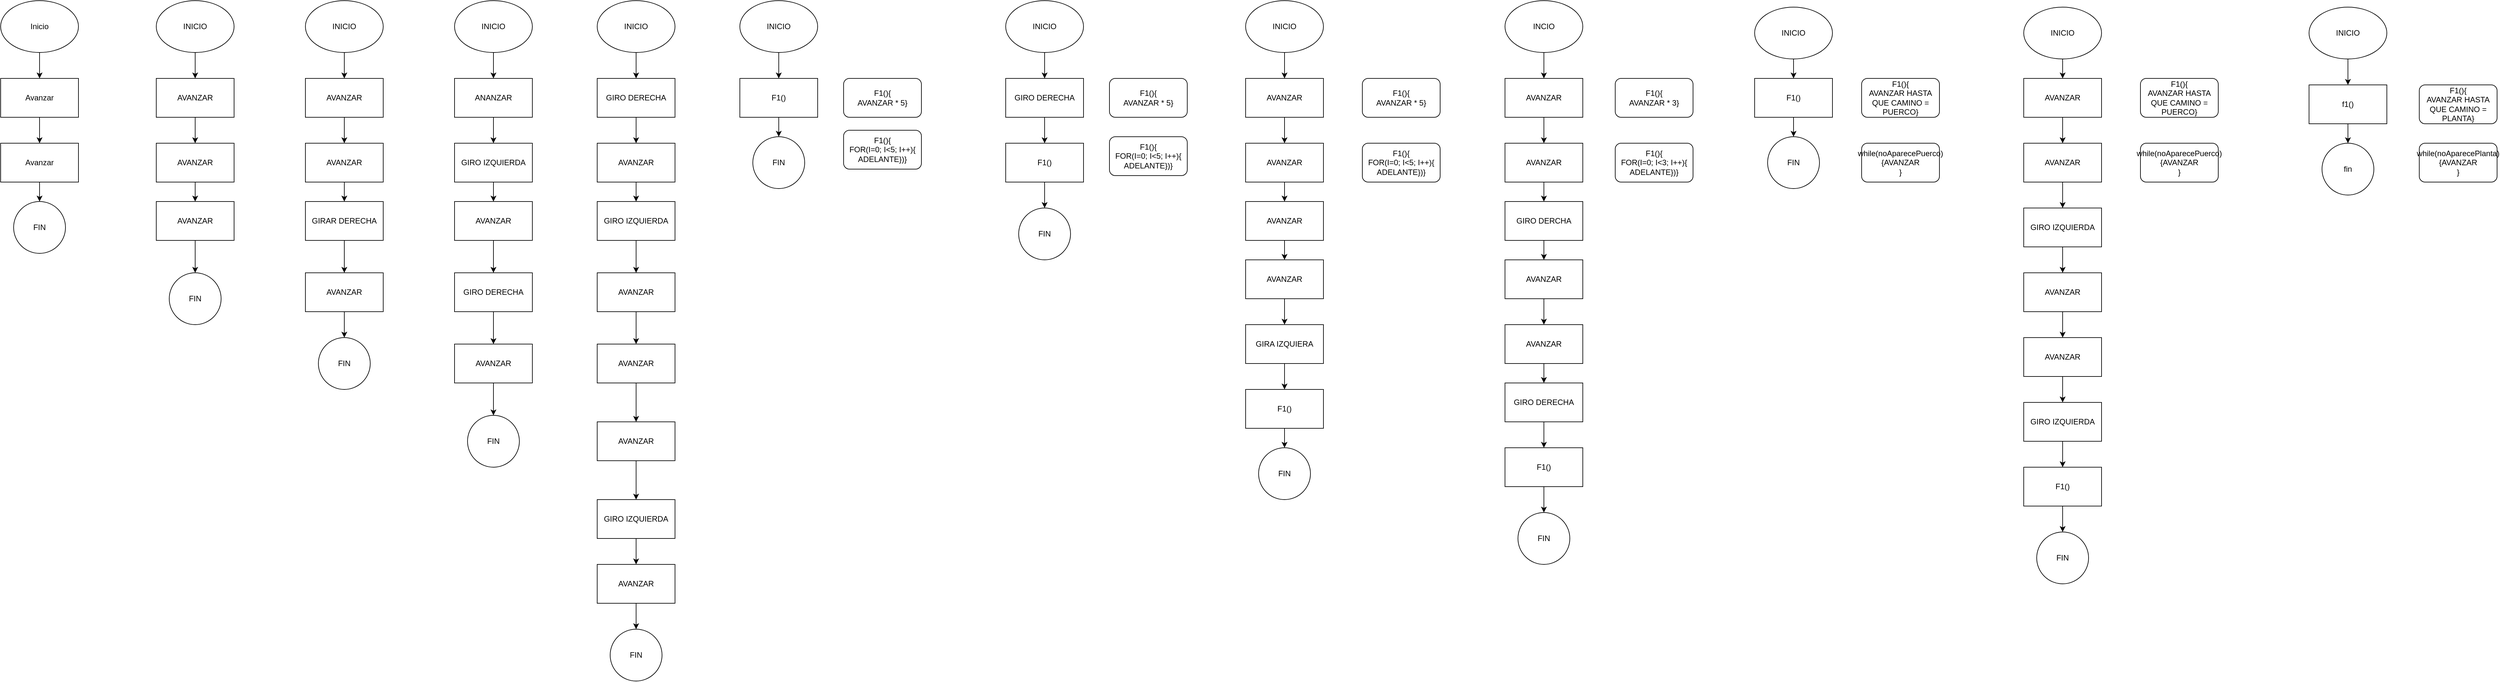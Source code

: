 <mxfile version="22.0.8" type="github">
  <diagram name="Página-1" id="nG2BLnMAiYX497vtZy3k">
    <mxGraphModel dx="2240" dy="956" grid="1" gridSize="10" guides="1" tooltips="1" connect="1" arrows="1" fold="1" page="1" pageScale="1" pageWidth="827" pageHeight="1169" math="0" shadow="0">
      <root>
        <mxCell id="0" />
        <mxCell id="1" parent="0" />
        <mxCell id="Sp6Hr5cD-yyscrK-2srB-3" value="" style="edgeStyle=orthogonalEdgeStyle;rounded=0;orthogonalLoop=1;jettySize=auto;html=1;" edge="1" parent="1" source="Sp6Hr5cD-yyscrK-2srB-1" target="Sp6Hr5cD-yyscrK-2srB-2">
          <mxGeometry relative="1" as="geometry" />
        </mxCell>
        <mxCell id="Sp6Hr5cD-yyscrK-2srB-1" value="Inicio" style="ellipse;whiteSpace=wrap;html=1;" vertex="1" parent="1">
          <mxGeometry x="70" y="30" width="120" height="80" as="geometry" />
        </mxCell>
        <mxCell id="Sp6Hr5cD-yyscrK-2srB-5" value="" style="edgeStyle=orthogonalEdgeStyle;rounded=0;orthogonalLoop=1;jettySize=auto;html=1;" edge="1" parent="1" source="Sp6Hr5cD-yyscrK-2srB-2" target="Sp6Hr5cD-yyscrK-2srB-4">
          <mxGeometry relative="1" as="geometry" />
        </mxCell>
        <mxCell id="Sp6Hr5cD-yyscrK-2srB-2" value="Avanzar" style="whiteSpace=wrap;html=1;" vertex="1" parent="1">
          <mxGeometry x="70" y="150" width="120" height="60" as="geometry" />
        </mxCell>
        <mxCell id="Sp6Hr5cD-yyscrK-2srB-9" value="" style="edgeStyle=orthogonalEdgeStyle;rounded=0;orthogonalLoop=1;jettySize=auto;html=1;" edge="1" parent="1" source="Sp6Hr5cD-yyscrK-2srB-4" target="Sp6Hr5cD-yyscrK-2srB-8">
          <mxGeometry relative="1" as="geometry" />
        </mxCell>
        <mxCell id="Sp6Hr5cD-yyscrK-2srB-4" value="Avanzar" style="whiteSpace=wrap;html=1;" vertex="1" parent="1">
          <mxGeometry x="70" y="250" width="120" height="60" as="geometry" />
        </mxCell>
        <mxCell id="Sp6Hr5cD-yyscrK-2srB-8" value="FIN" style="ellipse;whiteSpace=wrap;html=1;" vertex="1" parent="1">
          <mxGeometry x="90" y="340" width="80" height="80" as="geometry" />
        </mxCell>
        <mxCell id="Sp6Hr5cD-yyscrK-2srB-12" value="" style="edgeStyle=orthogonalEdgeStyle;rounded=0;orthogonalLoop=1;jettySize=auto;html=1;" edge="1" parent="1" source="Sp6Hr5cD-yyscrK-2srB-10" target="Sp6Hr5cD-yyscrK-2srB-11">
          <mxGeometry relative="1" as="geometry" />
        </mxCell>
        <mxCell id="Sp6Hr5cD-yyscrK-2srB-10" value="INICIO" style="ellipse;whiteSpace=wrap;html=1;" vertex="1" parent="1">
          <mxGeometry x="310" y="30" width="120" height="80" as="geometry" />
        </mxCell>
        <mxCell id="Sp6Hr5cD-yyscrK-2srB-14" value="" style="edgeStyle=orthogonalEdgeStyle;rounded=0;orthogonalLoop=1;jettySize=auto;html=1;" edge="1" parent="1" source="Sp6Hr5cD-yyscrK-2srB-11" target="Sp6Hr5cD-yyscrK-2srB-13">
          <mxGeometry relative="1" as="geometry" />
        </mxCell>
        <mxCell id="Sp6Hr5cD-yyscrK-2srB-11" value="AVANZAR" style="whiteSpace=wrap;html=1;" vertex="1" parent="1">
          <mxGeometry x="310" y="150" width="120" height="60" as="geometry" />
        </mxCell>
        <mxCell id="Sp6Hr5cD-yyscrK-2srB-16" value="" style="edgeStyle=orthogonalEdgeStyle;rounded=0;orthogonalLoop=1;jettySize=auto;html=1;" edge="1" parent="1" source="Sp6Hr5cD-yyscrK-2srB-13" target="Sp6Hr5cD-yyscrK-2srB-15">
          <mxGeometry relative="1" as="geometry" />
        </mxCell>
        <mxCell id="Sp6Hr5cD-yyscrK-2srB-13" value="AVANZAR" style="whiteSpace=wrap;html=1;" vertex="1" parent="1">
          <mxGeometry x="310" y="250" width="120" height="60" as="geometry" />
        </mxCell>
        <mxCell id="Sp6Hr5cD-yyscrK-2srB-18" value="" style="edgeStyle=orthogonalEdgeStyle;rounded=0;orthogonalLoop=1;jettySize=auto;html=1;" edge="1" parent="1" source="Sp6Hr5cD-yyscrK-2srB-15" target="Sp6Hr5cD-yyscrK-2srB-17">
          <mxGeometry relative="1" as="geometry" />
        </mxCell>
        <mxCell id="Sp6Hr5cD-yyscrK-2srB-15" value="AVANZAR" style="whiteSpace=wrap;html=1;" vertex="1" parent="1">
          <mxGeometry x="310" y="340" width="120" height="60" as="geometry" />
        </mxCell>
        <mxCell id="Sp6Hr5cD-yyscrK-2srB-17" value="FIN" style="ellipse;whiteSpace=wrap;html=1;" vertex="1" parent="1">
          <mxGeometry x="330" y="450" width="80" height="80" as="geometry" />
        </mxCell>
        <mxCell id="Sp6Hr5cD-yyscrK-2srB-21" value="" style="edgeStyle=orthogonalEdgeStyle;rounded=0;orthogonalLoop=1;jettySize=auto;html=1;" edge="1" parent="1" source="Sp6Hr5cD-yyscrK-2srB-19" target="Sp6Hr5cD-yyscrK-2srB-20">
          <mxGeometry relative="1" as="geometry" />
        </mxCell>
        <mxCell id="Sp6Hr5cD-yyscrK-2srB-19" value="INICIO" style="ellipse;whiteSpace=wrap;html=1;" vertex="1" parent="1">
          <mxGeometry x="540" y="30" width="120" height="80" as="geometry" />
        </mxCell>
        <mxCell id="Sp6Hr5cD-yyscrK-2srB-23" value="" style="edgeStyle=orthogonalEdgeStyle;rounded=0;orthogonalLoop=1;jettySize=auto;html=1;" edge="1" parent="1" source="Sp6Hr5cD-yyscrK-2srB-20" target="Sp6Hr5cD-yyscrK-2srB-22">
          <mxGeometry relative="1" as="geometry" />
        </mxCell>
        <mxCell id="Sp6Hr5cD-yyscrK-2srB-20" value="AVANZAR" style="whiteSpace=wrap;html=1;" vertex="1" parent="1">
          <mxGeometry x="540" y="150" width="120" height="60" as="geometry" />
        </mxCell>
        <mxCell id="Sp6Hr5cD-yyscrK-2srB-25" value="" style="edgeStyle=orthogonalEdgeStyle;rounded=0;orthogonalLoop=1;jettySize=auto;html=1;" edge="1" parent="1" source="Sp6Hr5cD-yyscrK-2srB-22" target="Sp6Hr5cD-yyscrK-2srB-24">
          <mxGeometry relative="1" as="geometry" />
        </mxCell>
        <mxCell id="Sp6Hr5cD-yyscrK-2srB-22" value="AVANZAR" style="whiteSpace=wrap;html=1;" vertex="1" parent="1">
          <mxGeometry x="540" y="250" width="120" height="60" as="geometry" />
        </mxCell>
        <mxCell id="Sp6Hr5cD-yyscrK-2srB-27" value="" style="edgeStyle=orthogonalEdgeStyle;rounded=0;orthogonalLoop=1;jettySize=auto;html=1;" edge="1" parent="1" source="Sp6Hr5cD-yyscrK-2srB-24" target="Sp6Hr5cD-yyscrK-2srB-26">
          <mxGeometry relative="1" as="geometry" />
        </mxCell>
        <mxCell id="Sp6Hr5cD-yyscrK-2srB-24" value="GIRAR DERECHA" style="whiteSpace=wrap;html=1;" vertex="1" parent="1">
          <mxGeometry x="540" y="340" width="120" height="60" as="geometry" />
        </mxCell>
        <mxCell id="Sp6Hr5cD-yyscrK-2srB-29" value="" style="edgeStyle=orthogonalEdgeStyle;rounded=0;orthogonalLoop=1;jettySize=auto;html=1;" edge="1" parent="1" source="Sp6Hr5cD-yyscrK-2srB-26" target="Sp6Hr5cD-yyscrK-2srB-28">
          <mxGeometry relative="1" as="geometry" />
        </mxCell>
        <mxCell id="Sp6Hr5cD-yyscrK-2srB-26" value="AVANZAR" style="whiteSpace=wrap;html=1;" vertex="1" parent="1">
          <mxGeometry x="540" y="450" width="120" height="60" as="geometry" />
        </mxCell>
        <mxCell id="Sp6Hr5cD-yyscrK-2srB-28" value="FIN" style="ellipse;whiteSpace=wrap;html=1;" vertex="1" parent="1">
          <mxGeometry x="560" y="550" width="80" height="80" as="geometry" />
        </mxCell>
        <mxCell id="Sp6Hr5cD-yyscrK-2srB-32" value="" style="edgeStyle=orthogonalEdgeStyle;rounded=0;orthogonalLoop=1;jettySize=auto;html=1;" edge="1" parent="1" source="Sp6Hr5cD-yyscrK-2srB-30" target="Sp6Hr5cD-yyscrK-2srB-31">
          <mxGeometry relative="1" as="geometry" />
        </mxCell>
        <mxCell id="Sp6Hr5cD-yyscrK-2srB-30" value="INICIO" style="ellipse;whiteSpace=wrap;html=1;" vertex="1" parent="1">
          <mxGeometry x="770" y="30" width="120" height="80" as="geometry" />
        </mxCell>
        <mxCell id="Sp6Hr5cD-yyscrK-2srB-34" value="" style="edgeStyle=orthogonalEdgeStyle;rounded=0;orthogonalLoop=1;jettySize=auto;html=1;" edge="1" parent="1" source="Sp6Hr5cD-yyscrK-2srB-31" target="Sp6Hr5cD-yyscrK-2srB-33">
          <mxGeometry relative="1" as="geometry" />
        </mxCell>
        <mxCell id="Sp6Hr5cD-yyscrK-2srB-31" value="ANANZAR" style="whiteSpace=wrap;html=1;" vertex="1" parent="1">
          <mxGeometry x="770" y="150" width="120" height="60" as="geometry" />
        </mxCell>
        <mxCell id="Sp6Hr5cD-yyscrK-2srB-36" value="" style="edgeStyle=orthogonalEdgeStyle;rounded=0;orthogonalLoop=1;jettySize=auto;html=1;" edge="1" parent="1" source="Sp6Hr5cD-yyscrK-2srB-33" target="Sp6Hr5cD-yyscrK-2srB-35">
          <mxGeometry relative="1" as="geometry" />
        </mxCell>
        <mxCell id="Sp6Hr5cD-yyscrK-2srB-33" value="GIRO IZQUIERDA" style="whiteSpace=wrap;html=1;" vertex="1" parent="1">
          <mxGeometry x="770" y="250" width="120" height="60" as="geometry" />
        </mxCell>
        <mxCell id="Sp6Hr5cD-yyscrK-2srB-38" value="" style="edgeStyle=orthogonalEdgeStyle;rounded=0;orthogonalLoop=1;jettySize=auto;html=1;" edge="1" parent="1" source="Sp6Hr5cD-yyscrK-2srB-35" target="Sp6Hr5cD-yyscrK-2srB-37">
          <mxGeometry relative="1" as="geometry" />
        </mxCell>
        <mxCell id="Sp6Hr5cD-yyscrK-2srB-35" value="AVANZAR" style="whiteSpace=wrap;html=1;" vertex="1" parent="1">
          <mxGeometry x="770" y="340" width="120" height="60" as="geometry" />
        </mxCell>
        <mxCell id="Sp6Hr5cD-yyscrK-2srB-40" value="" style="edgeStyle=orthogonalEdgeStyle;rounded=0;orthogonalLoop=1;jettySize=auto;html=1;" edge="1" parent="1" source="Sp6Hr5cD-yyscrK-2srB-37" target="Sp6Hr5cD-yyscrK-2srB-39">
          <mxGeometry relative="1" as="geometry" />
        </mxCell>
        <mxCell id="Sp6Hr5cD-yyscrK-2srB-37" value="GIRO DERECHA" style="whiteSpace=wrap;html=1;" vertex="1" parent="1">
          <mxGeometry x="770" y="450" width="120" height="60" as="geometry" />
        </mxCell>
        <mxCell id="Sp6Hr5cD-yyscrK-2srB-42" value="" style="edgeStyle=orthogonalEdgeStyle;rounded=0;orthogonalLoop=1;jettySize=auto;html=1;" edge="1" parent="1" source="Sp6Hr5cD-yyscrK-2srB-39" target="Sp6Hr5cD-yyscrK-2srB-41">
          <mxGeometry relative="1" as="geometry" />
        </mxCell>
        <mxCell id="Sp6Hr5cD-yyscrK-2srB-39" value="AVANZAR" style="whiteSpace=wrap;html=1;" vertex="1" parent="1">
          <mxGeometry x="770" y="560" width="120" height="60" as="geometry" />
        </mxCell>
        <mxCell id="Sp6Hr5cD-yyscrK-2srB-41" value="FIN" style="ellipse;whiteSpace=wrap;html=1;" vertex="1" parent="1">
          <mxGeometry x="790" y="670" width="80" height="80" as="geometry" />
        </mxCell>
        <mxCell id="Sp6Hr5cD-yyscrK-2srB-45" value="" style="edgeStyle=orthogonalEdgeStyle;rounded=0;orthogonalLoop=1;jettySize=auto;html=1;" edge="1" parent="1" source="Sp6Hr5cD-yyscrK-2srB-43" target="Sp6Hr5cD-yyscrK-2srB-44">
          <mxGeometry relative="1" as="geometry" />
        </mxCell>
        <mxCell id="Sp6Hr5cD-yyscrK-2srB-43" value="INICIO" style="ellipse;whiteSpace=wrap;html=1;" vertex="1" parent="1">
          <mxGeometry x="990" y="30" width="120" height="80" as="geometry" />
        </mxCell>
        <mxCell id="Sp6Hr5cD-yyscrK-2srB-47" value="" style="edgeStyle=orthogonalEdgeStyle;rounded=0;orthogonalLoop=1;jettySize=auto;html=1;" edge="1" parent="1" source="Sp6Hr5cD-yyscrK-2srB-44" target="Sp6Hr5cD-yyscrK-2srB-46">
          <mxGeometry relative="1" as="geometry" />
        </mxCell>
        <mxCell id="Sp6Hr5cD-yyscrK-2srB-44" value="GIRO DERECHA" style="whiteSpace=wrap;html=1;" vertex="1" parent="1">
          <mxGeometry x="990" y="150" width="120" height="60" as="geometry" />
        </mxCell>
        <mxCell id="Sp6Hr5cD-yyscrK-2srB-49" value="" style="edgeStyle=orthogonalEdgeStyle;rounded=0;orthogonalLoop=1;jettySize=auto;html=1;" edge="1" parent="1" source="Sp6Hr5cD-yyscrK-2srB-46" target="Sp6Hr5cD-yyscrK-2srB-48">
          <mxGeometry relative="1" as="geometry" />
        </mxCell>
        <mxCell id="Sp6Hr5cD-yyscrK-2srB-46" value="AVANZAR" style="whiteSpace=wrap;html=1;" vertex="1" parent="1">
          <mxGeometry x="990" y="250" width="120" height="60" as="geometry" />
        </mxCell>
        <mxCell id="Sp6Hr5cD-yyscrK-2srB-51" value="" style="edgeStyle=orthogonalEdgeStyle;rounded=0;orthogonalLoop=1;jettySize=auto;html=1;" edge="1" parent="1" source="Sp6Hr5cD-yyscrK-2srB-48" target="Sp6Hr5cD-yyscrK-2srB-50">
          <mxGeometry relative="1" as="geometry" />
        </mxCell>
        <mxCell id="Sp6Hr5cD-yyscrK-2srB-48" value="GIRO IZQUIERDA" style="whiteSpace=wrap;html=1;" vertex="1" parent="1">
          <mxGeometry x="990" y="340" width="120" height="60" as="geometry" />
        </mxCell>
        <mxCell id="Sp6Hr5cD-yyscrK-2srB-53" value="" style="edgeStyle=orthogonalEdgeStyle;rounded=0;orthogonalLoop=1;jettySize=auto;html=1;" edge="1" parent="1" source="Sp6Hr5cD-yyscrK-2srB-50" target="Sp6Hr5cD-yyscrK-2srB-52">
          <mxGeometry relative="1" as="geometry" />
        </mxCell>
        <mxCell id="Sp6Hr5cD-yyscrK-2srB-50" value="AVANZAR" style="whiteSpace=wrap;html=1;" vertex="1" parent="1">
          <mxGeometry x="990" y="450" width="120" height="60" as="geometry" />
        </mxCell>
        <mxCell id="Sp6Hr5cD-yyscrK-2srB-55" value="" style="edgeStyle=orthogonalEdgeStyle;rounded=0;orthogonalLoop=1;jettySize=auto;html=1;" edge="1" parent="1" source="Sp6Hr5cD-yyscrK-2srB-52" target="Sp6Hr5cD-yyscrK-2srB-54">
          <mxGeometry relative="1" as="geometry" />
        </mxCell>
        <mxCell id="Sp6Hr5cD-yyscrK-2srB-52" value="AVANZAR" style="whiteSpace=wrap;html=1;" vertex="1" parent="1">
          <mxGeometry x="990" y="560" width="120" height="60" as="geometry" />
        </mxCell>
        <mxCell id="Sp6Hr5cD-yyscrK-2srB-57" value="" style="edgeStyle=orthogonalEdgeStyle;rounded=0;orthogonalLoop=1;jettySize=auto;html=1;" edge="1" parent="1" source="Sp6Hr5cD-yyscrK-2srB-54" target="Sp6Hr5cD-yyscrK-2srB-56">
          <mxGeometry relative="1" as="geometry" />
        </mxCell>
        <mxCell id="Sp6Hr5cD-yyscrK-2srB-54" value="AVANZAR" style="whiteSpace=wrap;html=1;" vertex="1" parent="1">
          <mxGeometry x="990" y="680" width="120" height="60" as="geometry" />
        </mxCell>
        <mxCell id="Sp6Hr5cD-yyscrK-2srB-59" value="" style="edgeStyle=orthogonalEdgeStyle;rounded=0;orthogonalLoop=1;jettySize=auto;html=1;" edge="1" parent="1" source="Sp6Hr5cD-yyscrK-2srB-56" target="Sp6Hr5cD-yyscrK-2srB-58">
          <mxGeometry relative="1" as="geometry" />
        </mxCell>
        <mxCell id="Sp6Hr5cD-yyscrK-2srB-56" value="GIRO IZQUIERDA" style="whiteSpace=wrap;html=1;" vertex="1" parent="1">
          <mxGeometry x="990" y="800" width="120" height="60" as="geometry" />
        </mxCell>
        <mxCell id="Sp6Hr5cD-yyscrK-2srB-61" value="" style="edgeStyle=orthogonalEdgeStyle;rounded=0;orthogonalLoop=1;jettySize=auto;html=1;" edge="1" parent="1" source="Sp6Hr5cD-yyscrK-2srB-58" target="Sp6Hr5cD-yyscrK-2srB-60">
          <mxGeometry relative="1" as="geometry" />
        </mxCell>
        <mxCell id="Sp6Hr5cD-yyscrK-2srB-58" value="AVANZAR" style="whiteSpace=wrap;html=1;" vertex="1" parent="1">
          <mxGeometry x="990" y="900" width="120" height="60" as="geometry" />
        </mxCell>
        <mxCell id="Sp6Hr5cD-yyscrK-2srB-60" value="FIN" style="ellipse;whiteSpace=wrap;html=1;" vertex="1" parent="1">
          <mxGeometry x="1010" y="1000" width="80" height="80" as="geometry" />
        </mxCell>
        <mxCell id="Sp6Hr5cD-yyscrK-2srB-64" value="" style="edgeStyle=orthogonalEdgeStyle;rounded=0;orthogonalLoop=1;jettySize=auto;html=1;" edge="1" parent="1" source="Sp6Hr5cD-yyscrK-2srB-62" target="Sp6Hr5cD-yyscrK-2srB-63">
          <mxGeometry relative="1" as="geometry" />
        </mxCell>
        <mxCell id="Sp6Hr5cD-yyscrK-2srB-62" value="INICIO" style="ellipse;whiteSpace=wrap;html=1;" vertex="1" parent="1">
          <mxGeometry x="1210" y="30" width="120" height="80" as="geometry" />
        </mxCell>
        <mxCell id="Sp6Hr5cD-yyscrK-2srB-66" value="" style="edgeStyle=orthogonalEdgeStyle;rounded=0;orthogonalLoop=1;jettySize=auto;html=1;" edge="1" parent="1" source="Sp6Hr5cD-yyscrK-2srB-63" target="Sp6Hr5cD-yyscrK-2srB-65">
          <mxGeometry relative="1" as="geometry" />
        </mxCell>
        <mxCell id="Sp6Hr5cD-yyscrK-2srB-63" value="F1()" style="whiteSpace=wrap;html=1;" vertex="1" parent="1">
          <mxGeometry x="1210" y="150" width="120" height="60" as="geometry" />
        </mxCell>
        <mxCell id="Sp6Hr5cD-yyscrK-2srB-65" value="FIN" style="ellipse;whiteSpace=wrap;html=1;" vertex="1" parent="1">
          <mxGeometry x="1230" y="240" width="80" height="80" as="geometry" />
        </mxCell>
        <mxCell id="Sp6Hr5cD-yyscrK-2srB-67" value="F1(){&lt;br&gt;AVANZAR * 5}" style="rounded=1;whiteSpace=wrap;html=1;" vertex="1" parent="1">
          <mxGeometry x="1370" y="150" width="120" height="60" as="geometry" />
        </mxCell>
        <mxCell id="Sp6Hr5cD-yyscrK-2srB-70" value="" style="edgeStyle=orthogonalEdgeStyle;rounded=0;orthogonalLoop=1;jettySize=auto;html=1;" edge="1" parent="1" source="Sp6Hr5cD-yyscrK-2srB-68" target="Sp6Hr5cD-yyscrK-2srB-69">
          <mxGeometry relative="1" as="geometry" />
        </mxCell>
        <mxCell id="Sp6Hr5cD-yyscrK-2srB-68" value="INICIO" style="ellipse;whiteSpace=wrap;html=1;" vertex="1" parent="1">
          <mxGeometry x="1620" y="30" width="120" height="80" as="geometry" />
        </mxCell>
        <mxCell id="Sp6Hr5cD-yyscrK-2srB-72" value="" style="edgeStyle=orthogonalEdgeStyle;rounded=0;orthogonalLoop=1;jettySize=auto;html=1;" edge="1" parent="1" source="Sp6Hr5cD-yyscrK-2srB-69" target="Sp6Hr5cD-yyscrK-2srB-71">
          <mxGeometry relative="1" as="geometry" />
        </mxCell>
        <mxCell id="Sp6Hr5cD-yyscrK-2srB-69" value="GIRO DERECHA" style="whiteSpace=wrap;html=1;" vertex="1" parent="1">
          <mxGeometry x="1620" y="150" width="120" height="60" as="geometry" />
        </mxCell>
        <mxCell id="Sp6Hr5cD-yyscrK-2srB-74" value="" style="edgeStyle=orthogonalEdgeStyle;rounded=0;orthogonalLoop=1;jettySize=auto;html=1;" edge="1" parent="1" source="Sp6Hr5cD-yyscrK-2srB-71" target="Sp6Hr5cD-yyscrK-2srB-73">
          <mxGeometry relative="1" as="geometry" />
        </mxCell>
        <mxCell id="Sp6Hr5cD-yyscrK-2srB-71" value="F1()" style="whiteSpace=wrap;html=1;" vertex="1" parent="1">
          <mxGeometry x="1620" y="250" width="120" height="60" as="geometry" />
        </mxCell>
        <mxCell id="Sp6Hr5cD-yyscrK-2srB-73" value="FIN" style="ellipse;whiteSpace=wrap;html=1;" vertex="1" parent="1">
          <mxGeometry x="1640" y="350" width="80" height="80" as="geometry" />
        </mxCell>
        <mxCell id="Sp6Hr5cD-yyscrK-2srB-75" value="F1(){&lt;br&gt;AVANZAR * 5}" style="rounded=1;whiteSpace=wrap;html=1;" vertex="1" parent="1">
          <mxGeometry x="1780" y="150" width="120" height="60" as="geometry" />
        </mxCell>
        <mxCell id="Sp6Hr5cD-yyscrK-2srB-78" value="" style="edgeStyle=orthogonalEdgeStyle;rounded=0;orthogonalLoop=1;jettySize=auto;html=1;" edge="1" parent="1" source="Sp6Hr5cD-yyscrK-2srB-76" target="Sp6Hr5cD-yyscrK-2srB-77">
          <mxGeometry relative="1" as="geometry" />
        </mxCell>
        <mxCell id="Sp6Hr5cD-yyscrK-2srB-76" value="INICIO" style="ellipse;whiteSpace=wrap;html=1;" vertex="1" parent="1">
          <mxGeometry x="1990" y="30" width="120" height="80" as="geometry" />
        </mxCell>
        <mxCell id="Sp6Hr5cD-yyscrK-2srB-80" value="" style="edgeStyle=orthogonalEdgeStyle;rounded=0;orthogonalLoop=1;jettySize=auto;html=1;" edge="1" parent="1" source="Sp6Hr5cD-yyscrK-2srB-77" target="Sp6Hr5cD-yyscrK-2srB-79">
          <mxGeometry relative="1" as="geometry" />
        </mxCell>
        <mxCell id="Sp6Hr5cD-yyscrK-2srB-77" value="AVANZAR" style="whiteSpace=wrap;html=1;" vertex="1" parent="1">
          <mxGeometry x="1990" y="150" width="120" height="60" as="geometry" />
        </mxCell>
        <mxCell id="Sp6Hr5cD-yyscrK-2srB-82" value="" style="edgeStyle=orthogonalEdgeStyle;rounded=0;orthogonalLoop=1;jettySize=auto;html=1;" edge="1" parent="1" source="Sp6Hr5cD-yyscrK-2srB-79" target="Sp6Hr5cD-yyscrK-2srB-81">
          <mxGeometry relative="1" as="geometry" />
        </mxCell>
        <mxCell id="Sp6Hr5cD-yyscrK-2srB-79" value="AVANZAR" style="whiteSpace=wrap;html=1;" vertex="1" parent="1">
          <mxGeometry x="1990" y="250" width="120" height="60" as="geometry" />
        </mxCell>
        <mxCell id="Sp6Hr5cD-yyscrK-2srB-84" value="" style="edgeStyle=orthogonalEdgeStyle;rounded=0;orthogonalLoop=1;jettySize=auto;html=1;" edge="1" parent="1" source="Sp6Hr5cD-yyscrK-2srB-81" target="Sp6Hr5cD-yyscrK-2srB-83">
          <mxGeometry relative="1" as="geometry" />
        </mxCell>
        <mxCell id="Sp6Hr5cD-yyscrK-2srB-81" value="AVANZAR" style="whiteSpace=wrap;html=1;" vertex="1" parent="1">
          <mxGeometry x="1990" y="340" width="120" height="60" as="geometry" />
        </mxCell>
        <mxCell id="Sp6Hr5cD-yyscrK-2srB-86" value="" style="edgeStyle=orthogonalEdgeStyle;rounded=0;orthogonalLoop=1;jettySize=auto;html=1;" edge="1" parent="1" source="Sp6Hr5cD-yyscrK-2srB-83" target="Sp6Hr5cD-yyscrK-2srB-85">
          <mxGeometry relative="1" as="geometry" />
        </mxCell>
        <mxCell id="Sp6Hr5cD-yyscrK-2srB-83" value="AVANZAR" style="whiteSpace=wrap;html=1;" vertex="1" parent="1">
          <mxGeometry x="1990" y="430" width="120" height="60" as="geometry" />
        </mxCell>
        <mxCell id="Sp6Hr5cD-yyscrK-2srB-88" value="" style="edgeStyle=orthogonalEdgeStyle;rounded=0;orthogonalLoop=1;jettySize=auto;html=1;" edge="1" parent="1" source="Sp6Hr5cD-yyscrK-2srB-85" target="Sp6Hr5cD-yyscrK-2srB-87">
          <mxGeometry relative="1" as="geometry" />
        </mxCell>
        <mxCell id="Sp6Hr5cD-yyscrK-2srB-85" value="GIRA IZQUIERA" style="whiteSpace=wrap;html=1;" vertex="1" parent="1">
          <mxGeometry x="1990" y="530" width="120" height="60" as="geometry" />
        </mxCell>
        <mxCell id="Sp6Hr5cD-yyscrK-2srB-90" value="" style="edgeStyle=orthogonalEdgeStyle;rounded=0;orthogonalLoop=1;jettySize=auto;html=1;" edge="1" parent="1" source="Sp6Hr5cD-yyscrK-2srB-87" target="Sp6Hr5cD-yyscrK-2srB-89">
          <mxGeometry relative="1" as="geometry" />
        </mxCell>
        <mxCell id="Sp6Hr5cD-yyscrK-2srB-87" value="F1()" style="whiteSpace=wrap;html=1;" vertex="1" parent="1">
          <mxGeometry x="1990" y="630" width="120" height="60" as="geometry" />
        </mxCell>
        <mxCell id="Sp6Hr5cD-yyscrK-2srB-89" value="FIN" style="ellipse;whiteSpace=wrap;html=1;" vertex="1" parent="1">
          <mxGeometry x="2010" y="720" width="80" height="80" as="geometry" />
        </mxCell>
        <mxCell id="Sp6Hr5cD-yyscrK-2srB-91" value="F1(){&lt;br&gt;AVANZAR * 5}" style="rounded=1;whiteSpace=wrap;html=1;" vertex="1" parent="1">
          <mxGeometry x="2170" y="150" width="120" height="60" as="geometry" />
        </mxCell>
        <mxCell id="Sp6Hr5cD-yyscrK-2srB-94" value="" style="edgeStyle=orthogonalEdgeStyle;rounded=0;orthogonalLoop=1;jettySize=auto;html=1;" edge="1" parent="1" source="Sp6Hr5cD-yyscrK-2srB-92" target="Sp6Hr5cD-yyscrK-2srB-93">
          <mxGeometry relative="1" as="geometry" />
        </mxCell>
        <mxCell id="Sp6Hr5cD-yyscrK-2srB-92" value="INCIO" style="ellipse;whiteSpace=wrap;html=1;" vertex="1" parent="1">
          <mxGeometry x="2390" y="30" width="120" height="80" as="geometry" />
        </mxCell>
        <mxCell id="Sp6Hr5cD-yyscrK-2srB-96" value="" style="edgeStyle=orthogonalEdgeStyle;rounded=0;orthogonalLoop=1;jettySize=auto;html=1;" edge="1" parent="1" source="Sp6Hr5cD-yyscrK-2srB-93" target="Sp6Hr5cD-yyscrK-2srB-95">
          <mxGeometry relative="1" as="geometry" />
        </mxCell>
        <mxCell id="Sp6Hr5cD-yyscrK-2srB-93" value="AVANZAR" style="whiteSpace=wrap;html=1;" vertex="1" parent="1">
          <mxGeometry x="2390" y="150" width="120" height="60" as="geometry" />
        </mxCell>
        <mxCell id="Sp6Hr5cD-yyscrK-2srB-98" value="" style="edgeStyle=orthogonalEdgeStyle;rounded=0;orthogonalLoop=1;jettySize=auto;html=1;" edge="1" parent="1" source="Sp6Hr5cD-yyscrK-2srB-95" target="Sp6Hr5cD-yyscrK-2srB-97">
          <mxGeometry relative="1" as="geometry" />
        </mxCell>
        <mxCell id="Sp6Hr5cD-yyscrK-2srB-95" value="AVANZAR" style="whiteSpace=wrap;html=1;" vertex="1" parent="1">
          <mxGeometry x="2390" y="250" width="120" height="60" as="geometry" />
        </mxCell>
        <mxCell id="Sp6Hr5cD-yyscrK-2srB-100" value="" style="edgeStyle=orthogonalEdgeStyle;rounded=0;orthogonalLoop=1;jettySize=auto;html=1;" edge="1" parent="1" source="Sp6Hr5cD-yyscrK-2srB-97" target="Sp6Hr5cD-yyscrK-2srB-99">
          <mxGeometry relative="1" as="geometry" />
        </mxCell>
        <mxCell id="Sp6Hr5cD-yyscrK-2srB-97" value="GIRO DERCHA" style="whiteSpace=wrap;html=1;" vertex="1" parent="1">
          <mxGeometry x="2390" y="340" width="120" height="60" as="geometry" />
        </mxCell>
        <mxCell id="Sp6Hr5cD-yyscrK-2srB-102" value="" style="edgeStyle=orthogonalEdgeStyle;rounded=0;orthogonalLoop=1;jettySize=auto;html=1;" edge="1" parent="1" source="Sp6Hr5cD-yyscrK-2srB-99" target="Sp6Hr5cD-yyscrK-2srB-101">
          <mxGeometry relative="1" as="geometry" />
        </mxCell>
        <mxCell id="Sp6Hr5cD-yyscrK-2srB-99" value="AVANZAR" style="whiteSpace=wrap;html=1;" vertex="1" parent="1">
          <mxGeometry x="2390" y="430" width="120" height="60" as="geometry" />
        </mxCell>
        <mxCell id="Sp6Hr5cD-yyscrK-2srB-104" value="" style="edgeStyle=orthogonalEdgeStyle;rounded=0;orthogonalLoop=1;jettySize=auto;html=1;" edge="1" parent="1" source="Sp6Hr5cD-yyscrK-2srB-101" target="Sp6Hr5cD-yyscrK-2srB-103">
          <mxGeometry relative="1" as="geometry" />
        </mxCell>
        <mxCell id="Sp6Hr5cD-yyscrK-2srB-101" value="AVANZAR" style="whiteSpace=wrap;html=1;" vertex="1" parent="1">
          <mxGeometry x="2390" y="530" width="120" height="60" as="geometry" />
        </mxCell>
        <mxCell id="Sp6Hr5cD-yyscrK-2srB-106" value="" style="edgeStyle=orthogonalEdgeStyle;rounded=0;orthogonalLoop=1;jettySize=auto;html=1;" edge="1" parent="1" source="Sp6Hr5cD-yyscrK-2srB-103" target="Sp6Hr5cD-yyscrK-2srB-105">
          <mxGeometry relative="1" as="geometry" />
        </mxCell>
        <mxCell id="Sp6Hr5cD-yyscrK-2srB-103" value="GIRO DERECHA" style="whiteSpace=wrap;html=1;" vertex="1" parent="1">
          <mxGeometry x="2390" y="620" width="120" height="60" as="geometry" />
        </mxCell>
        <mxCell id="Sp6Hr5cD-yyscrK-2srB-110" value="" style="edgeStyle=orthogonalEdgeStyle;rounded=0;orthogonalLoop=1;jettySize=auto;html=1;" edge="1" parent="1" source="Sp6Hr5cD-yyscrK-2srB-105" target="Sp6Hr5cD-yyscrK-2srB-109">
          <mxGeometry relative="1" as="geometry" />
        </mxCell>
        <mxCell id="Sp6Hr5cD-yyscrK-2srB-105" value="F1()" style="whiteSpace=wrap;html=1;" vertex="1" parent="1">
          <mxGeometry x="2390" y="720" width="120" height="60" as="geometry" />
        </mxCell>
        <mxCell id="Sp6Hr5cD-yyscrK-2srB-108" value="F1(){&lt;br&gt;AVANZAR * 3}" style="rounded=1;whiteSpace=wrap;html=1;" vertex="1" parent="1">
          <mxGeometry x="2560" y="150" width="120" height="60" as="geometry" />
        </mxCell>
        <mxCell id="Sp6Hr5cD-yyscrK-2srB-109" value="FIN" style="ellipse;whiteSpace=wrap;html=1;" vertex="1" parent="1">
          <mxGeometry x="2410" y="820" width="80" height="80" as="geometry" />
        </mxCell>
        <mxCell id="Sp6Hr5cD-yyscrK-2srB-113" value="" style="edgeStyle=orthogonalEdgeStyle;rounded=0;orthogonalLoop=1;jettySize=auto;html=1;" edge="1" parent="1" source="Sp6Hr5cD-yyscrK-2srB-111" target="Sp6Hr5cD-yyscrK-2srB-112">
          <mxGeometry relative="1" as="geometry" />
        </mxCell>
        <mxCell id="Sp6Hr5cD-yyscrK-2srB-111" value="INICIO" style="ellipse;whiteSpace=wrap;html=1;" vertex="1" parent="1">
          <mxGeometry x="2775" y="40" width="120" height="80" as="geometry" />
        </mxCell>
        <mxCell id="Sp6Hr5cD-yyscrK-2srB-115" value="" style="edgeStyle=orthogonalEdgeStyle;rounded=0;orthogonalLoop=1;jettySize=auto;html=1;" edge="1" parent="1" source="Sp6Hr5cD-yyscrK-2srB-112" target="Sp6Hr5cD-yyscrK-2srB-114">
          <mxGeometry relative="1" as="geometry" />
        </mxCell>
        <mxCell id="Sp6Hr5cD-yyscrK-2srB-112" value="F1()" style="whiteSpace=wrap;html=1;" vertex="1" parent="1">
          <mxGeometry x="2775" y="150" width="120" height="60" as="geometry" />
        </mxCell>
        <mxCell id="Sp6Hr5cD-yyscrK-2srB-114" value="FIN" style="ellipse;whiteSpace=wrap;html=1;" vertex="1" parent="1">
          <mxGeometry x="2795" y="240" width="80" height="80" as="geometry" />
        </mxCell>
        <mxCell id="Sp6Hr5cD-yyscrK-2srB-116" value="F1(){&lt;br&gt;AVANZAR HASTA QUE CAMINO = PUERCO}" style="rounded=1;whiteSpace=wrap;html=1;" vertex="1" parent="1">
          <mxGeometry x="2940" y="150" width="120" height="60" as="geometry" />
        </mxCell>
        <mxCell id="Sp6Hr5cD-yyscrK-2srB-119" value="" style="edgeStyle=orthogonalEdgeStyle;rounded=0;orthogonalLoop=1;jettySize=auto;html=1;" edge="1" parent="1" source="Sp6Hr5cD-yyscrK-2srB-117" target="Sp6Hr5cD-yyscrK-2srB-118">
          <mxGeometry relative="1" as="geometry" />
        </mxCell>
        <mxCell id="Sp6Hr5cD-yyscrK-2srB-117" value="INICIO" style="ellipse;whiteSpace=wrap;html=1;" vertex="1" parent="1">
          <mxGeometry x="3190" y="40" width="120" height="80" as="geometry" />
        </mxCell>
        <mxCell id="Sp6Hr5cD-yyscrK-2srB-121" value="" style="edgeStyle=orthogonalEdgeStyle;rounded=0;orthogonalLoop=1;jettySize=auto;html=1;" edge="1" parent="1" source="Sp6Hr5cD-yyscrK-2srB-118" target="Sp6Hr5cD-yyscrK-2srB-120">
          <mxGeometry relative="1" as="geometry" />
        </mxCell>
        <mxCell id="Sp6Hr5cD-yyscrK-2srB-118" value="AVANZAR" style="whiteSpace=wrap;html=1;" vertex="1" parent="1">
          <mxGeometry x="3190" y="150" width="120" height="60" as="geometry" />
        </mxCell>
        <mxCell id="Sp6Hr5cD-yyscrK-2srB-123" value="" style="edgeStyle=orthogonalEdgeStyle;rounded=0;orthogonalLoop=1;jettySize=auto;html=1;" edge="1" parent="1" source="Sp6Hr5cD-yyscrK-2srB-120" target="Sp6Hr5cD-yyscrK-2srB-122">
          <mxGeometry relative="1" as="geometry" />
        </mxCell>
        <mxCell id="Sp6Hr5cD-yyscrK-2srB-120" value="AVANZAR" style="whiteSpace=wrap;html=1;" vertex="1" parent="1">
          <mxGeometry x="3190" y="250" width="120" height="60" as="geometry" />
        </mxCell>
        <mxCell id="Sp6Hr5cD-yyscrK-2srB-125" value="" style="edgeStyle=orthogonalEdgeStyle;rounded=0;orthogonalLoop=1;jettySize=auto;html=1;" edge="1" parent="1" source="Sp6Hr5cD-yyscrK-2srB-122" target="Sp6Hr5cD-yyscrK-2srB-124">
          <mxGeometry relative="1" as="geometry" />
        </mxCell>
        <mxCell id="Sp6Hr5cD-yyscrK-2srB-122" value="GIRO IZQUIERDA" style="whiteSpace=wrap;html=1;" vertex="1" parent="1">
          <mxGeometry x="3190" y="350" width="120" height="60" as="geometry" />
        </mxCell>
        <mxCell id="Sp6Hr5cD-yyscrK-2srB-127" value="" style="edgeStyle=orthogonalEdgeStyle;rounded=0;orthogonalLoop=1;jettySize=auto;html=1;" edge="1" parent="1" source="Sp6Hr5cD-yyscrK-2srB-124" target="Sp6Hr5cD-yyscrK-2srB-126">
          <mxGeometry relative="1" as="geometry" />
        </mxCell>
        <mxCell id="Sp6Hr5cD-yyscrK-2srB-124" value="AVANZAR" style="whiteSpace=wrap;html=1;" vertex="1" parent="1">
          <mxGeometry x="3190" y="450" width="120" height="60" as="geometry" />
        </mxCell>
        <mxCell id="Sp6Hr5cD-yyscrK-2srB-129" value="" style="edgeStyle=orthogonalEdgeStyle;rounded=0;orthogonalLoop=1;jettySize=auto;html=1;" edge="1" parent="1" source="Sp6Hr5cD-yyscrK-2srB-126" target="Sp6Hr5cD-yyscrK-2srB-128">
          <mxGeometry relative="1" as="geometry" />
        </mxCell>
        <mxCell id="Sp6Hr5cD-yyscrK-2srB-126" value="AVANZAR" style="whiteSpace=wrap;html=1;" vertex="1" parent="1">
          <mxGeometry x="3190" y="550" width="120" height="60" as="geometry" />
        </mxCell>
        <mxCell id="Sp6Hr5cD-yyscrK-2srB-131" value="" style="edgeStyle=orthogonalEdgeStyle;rounded=0;orthogonalLoop=1;jettySize=auto;html=1;" edge="1" parent="1" source="Sp6Hr5cD-yyscrK-2srB-128" target="Sp6Hr5cD-yyscrK-2srB-130">
          <mxGeometry relative="1" as="geometry" />
        </mxCell>
        <mxCell id="Sp6Hr5cD-yyscrK-2srB-128" value="GIRO IZQUIERDA" style="whiteSpace=wrap;html=1;" vertex="1" parent="1">
          <mxGeometry x="3190" y="650" width="120" height="60" as="geometry" />
        </mxCell>
        <mxCell id="Sp6Hr5cD-yyscrK-2srB-133" value="" style="edgeStyle=orthogonalEdgeStyle;rounded=0;orthogonalLoop=1;jettySize=auto;html=1;" edge="1" parent="1" source="Sp6Hr5cD-yyscrK-2srB-130" target="Sp6Hr5cD-yyscrK-2srB-132">
          <mxGeometry relative="1" as="geometry" />
        </mxCell>
        <mxCell id="Sp6Hr5cD-yyscrK-2srB-130" value="F1()" style="whiteSpace=wrap;html=1;" vertex="1" parent="1">
          <mxGeometry x="3190" y="750" width="120" height="60" as="geometry" />
        </mxCell>
        <mxCell id="Sp6Hr5cD-yyscrK-2srB-132" value="FIN" style="ellipse;whiteSpace=wrap;html=1;" vertex="1" parent="1">
          <mxGeometry x="3210" y="850" width="80" height="80" as="geometry" />
        </mxCell>
        <mxCell id="Sp6Hr5cD-yyscrK-2srB-134" value="F1(){&lt;br&gt;AVANZAR HASTA QUE CAMINO = PUERCO}" style="rounded=1;whiteSpace=wrap;html=1;" vertex="1" parent="1">
          <mxGeometry x="3370" y="150" width="120" height="60" as="geometry" />
        </mxCell>
        <mxCell id="Sp6Hr5cD-yyscrK-2srB-143" value="" style="edgeStyle=orthogonalEdgeStyle;rounded=0;orthogonalLoop=1;jettySize=auto;html=1;" edge="1" parent="1" source="Sp6Hr5cD-yyscrK-2srB-135" target="Sp6Hr5cD-yyscrK-2srB-142">
          <mxGeometry relative="1" as="geometry" />
        </mxCell>
        <mxCell id="Sp6Hr5cD-yyscrK-2srB-135" value="INICIO" style="ellipse;whiteSpace=wrap;html=1;" vertex="1" parent="1">
          <mxGeometry x="3630" y="40" width="120" height="80" as="geometry" />
        </mxCell>
        <mxCell id="Sp6Hr5cD-yyscrK-2srB-136" value="F1(){&lt;br&gt;FOR(I=0; I&amp;lt;5; I++){&lt;br&gt;ADELANTE})}" style="rounded=1;whiteSpace=wrap;html=1;" vertex="1" parent="1">
          <mxGeometry x="1370" y="230" width="120" height="60" as="geometry" />
        </mxCell>
        <mxCell id="Sp6Hr5cD-yyscrK-2srB-137" value="F1(){&lt;br&gt;FOR(I=0; I&amp;lt;5; I++){&lt;br&gt;ADELANTE})}" style="rounded=1;whiteSpace=wrap;html=1;" vertex="1" parent="1">
          <mxGeometry x="1780" y="240" width="120" height="60" as="geometry" />
        </mxCell>
        <mxCell id="Sp6Hr5cD-yyscrK-2srB-138" value="F1(){&lt;br&gt;FOR(I=0; I&amp;lt;5; I++){&lt;br&gt;ADELANTE})}" style="rounded=1;whiteSpace=wrap;html=1;" vertex="1" parent="1">
          <mxGeometry x="2170" y="250" width="120" height="60" as="geometry" />
        </mxCell>
        <mxCell id="Sp6Hr5cD-yyscrK-2srB-139" value="F1(){&lt;br&gt;FOR(I=0; I&amp;lt;3; I++){&lt;br&gt;ADELANTE})}" style="rounded=1;whiteSpace=wrap;html=1;" vertex="1" parent="1">
          <mxGeometry x="2560" y="250" width="120" height="60" as="geometry" />
        </mxCell>
        <mxCell id="Sp6Hr5cD-yyscrK-2srB-140" value="while(noAparecePuerco){AVANZAR&lt;br&gt;}" style="rounded=1;whiteSpace=wrap;html=1;" vertex="1" parent="1">
          <mxGeometry x="2940" y="250" width="120" height="60" as="geometry" />
        </mxCell>
        <mxCell id="Sp6Hr5cD-yyscrK-2srB-141" value="while(noAparecePuerco){AVANZAR&lt;br&gt;}" style="rounded=1;whiteSpace=wrap;html=1;" vertex="1" parent="1">
          <mxGeometry x="3370" y="250" width="120" height="60" as="geometry" />
        </mxCell>
        <mxCell id="Sp6Hr5cD-yyscrK-2srB-145" value="" style="edgeStyle=orthogonalEdgeStyle;rounded=0;orthogonalLoop=1;jettySize=auto;html=1;" edge="1" parent="1" source="Sp6Hr5cD-yyscrK-2srB-142" target="Sp6Hr5cD-yyscrK-2srB-144">
          <mxGeometry relative="1" as="geometry" />
        </mxCell>
        <mxCell id="Sp6Hr5cD-yyscrK-2srB-142" value="f1()" style="whiteSpace=wrap;html=1;" vertex="1" parent="1">
          <mxGeometry x="3630" y="160" width="120" height="60" as="geometry" />
        </mxCell>
        <mxCell id="Sp6Hr5cD-yyscrK-2srB-144" value="fin" style="ellipse;whiteSpace=wrap;html=1;" vertex="1" parent="1">
          <mxGeometry x="3650" y="250" width="80" height="80" as="geometry" />
        </mxCell>
        <mxCell id="Sp6Hr5cD-yyscrK-2srB-146" value="F1(){&lt;br&gt;AVANZAR HASTA QUE CAMINO = PLANTA}" style="rounded=1;whiteSpace=wrap;html=1;" vertex="1" parent="1">
          <mxGeometry x="3800" y="160" width="120" height="60" as="geometry" />
        </mxCell>
        <mxCell id="Sp6Hr5cD-yyscrK-2srB-147" value="while(noAparecePlanta){AVANZAR&lt;br&gt;}" style="rounded=1;whiteSpace=wrap;html=1;" vertex="1" parent="1">
          <mxGeometry x="3800" y="250" width="120" height="60" as="geometry" />
        </mxCell>
      </root>
    </mxGraphModel>
  </diagram>
</mxfile>
